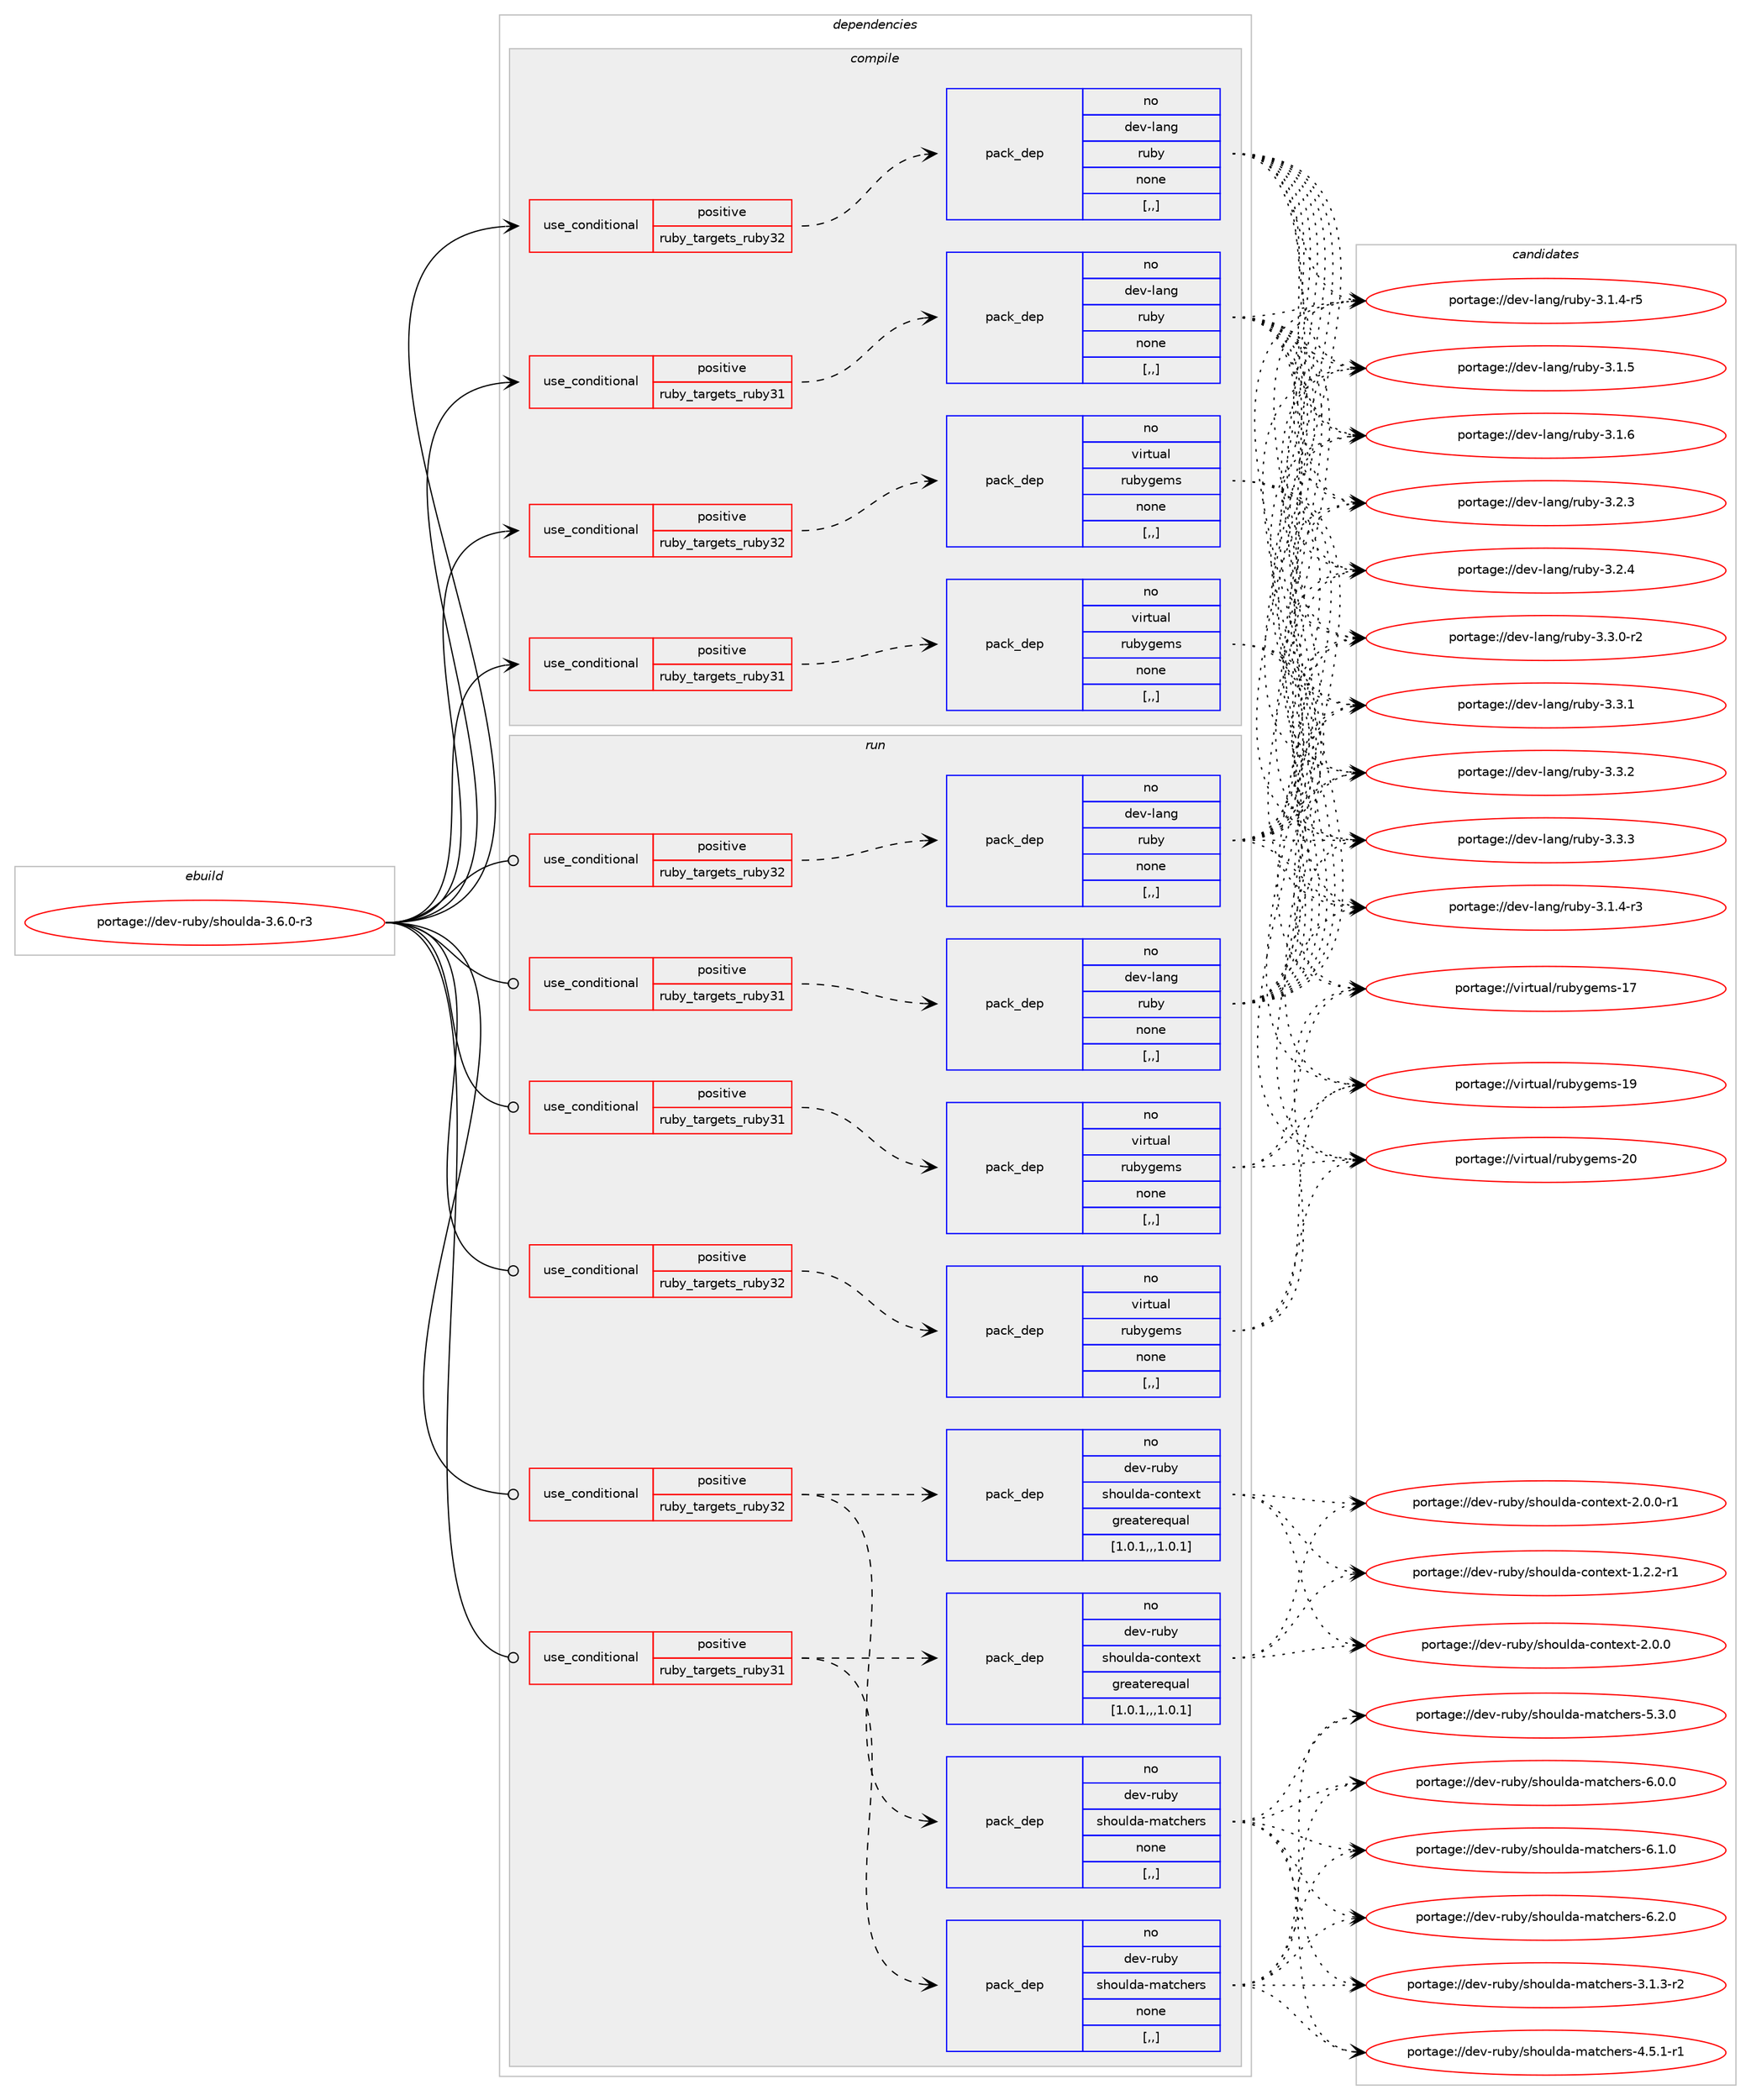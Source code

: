 digraph prolog {

# *************
# Graph options
# *************

newrank=true;
concentrate=true;
compound=true;
graph [rankdir=LR,fontname=Helvetica,fontsize=10,ranksep=1.5];#, ranksep=2.5, nodesep=0.2];
edge  [arrowhead=vee];
node  [fontname=Helvetica,fontsize=10];

# **********
# The ebuild
# **********

subgraph cluster_leftcol {
color=gray;
rank=same;
label=<<i>ebuild</i>>;
id [label="portage://dev-ruby/shoulda-3.6.0-r3", color=red, width=4, href="../dev-ruby/shoulda-3.6.0-r3.svg"];
}

# ****************
# The dependencies
# ****************

subgraph cluster_midcol {
color=gray;
label=<<i>dependencies</i>>;
subgraph cluster_compile {
fillcolor="#eeeeee";
style=filled;
label=<<i>compile</i>>;
subgraph cond55091 {
dependency198838 [label=<<TABLE BORDER="0" CELLBORDER="1" CELLSPACING="0" CELLPADDING="4"><TR><TD ROWSPAN="3" CELLPADDING="10">use_conditional</TD></TR><TR><TD>positive</TD></TR><TR><TD>ruby_targets_ruby31</TD></TR></TABLE>>, shape=none, color=red];
subgraph pack142378 {
dependency198839 [label=<<TABLE BORDER="0" CELLBORDER="1" CELLSPACING="0" CELLPADDING="4" WIDTH="220"><TR><TD ROWSPAN="6" CELLPADDING="30">pack_dep</TD></TR><TR><TD WIDTH="110">no</TD></TR><TR><TD>dev-lang</TD></TR><TR><TD>ruby</TD></TR><TR><TD>none</TD></TR><TR><TD>[,,]</TD></TR></TABLE>>, shape=none, color=blue];
}
dependency198838:e -> dependency198839:w [weight=20,style="dashed",arrowhead="vee"];
}
id:e -> dependency198838:w [weight=20,style="solid",arrowhead="vee"];
subgraph cond55092 {
dependency198840 [label=<<TABLE BORDER="0" CELLBORDER="1" CELLSPACING="0" CELLPADDING="4"><TR><TD ROWSPAN="3" CELLPADDING="10">use_conditional</TD></TR><TR><TD>positive</TD></TR><TR><TD>ruby_targets_ruby31</TD></TR></TABLE>>, shape=none, color=red];
subgraph pack142379 {
dependency198841 [label=<<TABLE BORDER="0" CELLBORDER="1" CELLSPACING="0" CELLPADDING="4" WIDTH="220"><TR><TD ROWSPAN="6" CELLPADDING="30">pack_dep</TD></TR><TR><TD WIDTH="110">no</TD></TR><TR><TD>virtual</TD></TR><TR><TD>rubygems</TD></TR><TR><TD>none</TD></TR><TR><TD>[,,]</TD></TR></TABLE>>, shape=none, color=blue];
}
dependency198840:e -> dependency198841:w [weight=20,style="dashed",arrowhead="vee"];
}
id:e -> dependency198840:w [weight=20,style="solid",arrowhead="vee"];
subgraph cond55093 {
dependency198842 [label=<<TABLE BORDER="0" CELLBORDER="1" CELLSPACING="0" CELLPADDING="4"><TR><TD ROWSPAN="3" CELLPADDING="10">use_conditional</TD></TR><TR><TD>positive</TD></TR><TR><TD>ruby_targets_ruby32</TD></TR></TABLE>>, shape=none, color=red];
subgraph pack142380 {
dependency198843 [label=<<TABLE BORDER="0" CELLBORDER="1" CELLSPACING="0" CELLPADDING="4" WIDTH="220"><TR><TD ROWSPAN="6" CELLPADDING="30">pack_dep</TD></TR><TR><TD WIDTH="110">no</TD></TR><TR><TD>dev-lang</TD></TR><TR><TD>ruby</TD></TR><TR><TD>none</TD></TR><TR><TD>[,,]</TD></TR></TABLE>>, shape=none, color=blue];
}
dependency198842:e -> dependency198843:w [weight=20,style="dashed",arrowhead="vee"];
}
id:e -> dependency198842:w [weight=20,style="solid",arrowhead="vee"];
subgraph cond55094 {
dependency198844 [label=<<TABLE BORDER="0" CELLBORDER="1" CELLSPACING="0" CELLPADDING="4"><TR><TD ROWSPAN="3" CELLPADDING="10">use_conditional</TD></TR><TR><TD>positive</TD></TR><TR><TD>ruby_targets_ruby32</TD></TR></TABLE>>, shape=none, color=red];
subgraph pack142381 {
dependency198845 [label=<<TABLE BORDER="0" CELLBORDER="1" CELLSPACING="0" CELLPADDING="4" WIDTH="220"><TR><TD ROWSPAN="6" CELLPADDING="30">pack_dep</TD></TR><TR><TD WIDTH="110">no</TD></TR><TR><TD>virtual</TD></TR><TR><TD>rubygems</TD></TR><TR><TD>none</TD></TR><TR><TD>[,,]</TD></TR></TABLE>>, shape=none, color=blue];
}
dependency198844:e -> dependency198845:w [weight=20,style="dashed",arrowhead="vee"];
}
id:e -> dependency198844:w [weight=20,style="solid",arrowhead="vee"];
}
subgraph cluster_compileandrun {
fillcolor="#eeeeee";
style=filled;
label=<<i>compile and run</i>>;
}
subgraph cluster_run {
fillcolor="#eeeeee";
style=filled;
label=<<i>run</i>>;
subgraph cond55095 {
dependency198846 [label=<<TABLE BORDER="0" CELLBORDER="1" CELLSPACING="0" CELLPADDING="4"><TR><TD ROWSPAN="3" CELLPADDING="10">use_conditional</TD></TR><TR><TD>positive</TD></TR><TR><TD>ruby_targets_ruby31</TD></TR></TABLE>>, shape=none, color=red];
subgraph pack142382 {
dependency198847 [label=<<TABLE BORDER="0" CELLBORDER="1" CELLSPACING="0" CELLPADDING="4" WIDTH="220"><TR><TD ROWSPAN="6" CELLPADDING="30">pack_dep</TD></TR><TR><TD WIDTH="110">no</TD></TR><TR><TD>dev-lang</TD></TR><TR><TD>ruby</TD></TR><TR><TD>none</TD></TR><TR><TD>[,,]</TD></TR></TABLE>>, shape=none, color=blue];
}
dependency198846:e -> dependency198847:w [weight=20,style="dashed",arrowhead="vee"];
}
id:e -> dependency198846:w [weight=20,style="solid",arrowhead="odot"];
subgraph cond55096 {
dependency198848 [label=<<TABLE BORDER="0" CELLBORDER="1" CELLSPACING="0" CELLPADDING="4"><TR><TD ROWSPAN="3" CELLPADDING="10">use_conditional</TD></TR><TR><TD>positive</TD></TR><TR><TD>ruby_targets_ruby31</TD></TR></TABLE>>, shape=none, color=red];
subgraph pack142383 {
dependency198849 [label=<<TABLE BORDER="0" CELLBORDER="1" CELLSPACING="0" CELLPADDING="4" WIDTH="220"><TR><TD ROWSPAN="6" CELLPADDING="30">pack_dep</TD></TR><TR><TD WIDTH="110">no</TD></TR><TR><TD>dev-ruby</TD></TR><TR><TD>shoulda-context</TD></TR><TR><TD>greaterequal</TD></TR><TR><TD>[1.0.1,,,1.0.1]</TD></TR></TABLE>>, shape=none, color=blue];
}
dependency198848:e -> dependency198849:w [weight=20,style="dashed",arrowhead="vee"];
subgraph pack142384 {
dependency198850 [label=<<TABLE BORDER="0" CELLBORDER="1" CELLSPACING="0" CELLPADDING="4" WIDTH="220"><TR><TD ROWSPAN="6" CELLPADDING="30">pack_dep</TD></TR><TR><TD WIDTH="110">no</TD></TR><TR><TD>dev-ruby</TD></TR><TR><TD>shoulda-matchers</TD></TR><TR><TD>none</TD></TR><TR><TD>[,,]</TD></TR></TABLE>>, shape=none, color=blue];
}
dependency198848:e -> dependency198850:w [weight=20,style="dashed",arrowhead="vee"];
}
id:e -> dependency198848:w [weight=20,style="solid",arrowhead="odot"];
subgraph cond55097 {
dependency198851 [label=<<TABLE BORDER="0" CELLBORDER="1" CELLSPACING="0" CELLPADDING="4"><TR><TD ROWSPAN="3" CELLPADDING="10">use_conditional</TD></TR><TR><TD>positive</TD></TR><TR><TD>ruby_targets_ruby31</TD></TR></TABLE>>, shape=none, color=red];
subgraph pack142385 {
dependency198852 [label=<<TABLE BORDER="0" CELLBORDER="1" CELLSPACING="0" CELLPADDING="4" WIDTH="220"><TR><TD ROWSPAN="6" CELLPADDING="30">pack_dep</TD></TR><TR><TD WIDTH="110">no</TD></TR><TR><TD>virtual</TD></TR><TR><TD>rubygems</TD></TR><TR><TD>none</TD></TR><TR><TD>[,,]</TD></TR></TABLE>>, shape=none, color=blue];
}
dependency198851:e -> dependency198852:w [weight=20,style="dashed",arrowhead="vee"];
}
id:e -> dependency198851:w [weight=20,style="solid",arrowhead="odot"];
subgraph cond55098 {
dependency198853 [label=<<TABLE BORDER="0" CELLBORDER="1" CELLSPACING="0" CELLPADDING="4"><TR><TD ROWSPAN="3" CELLPADDING="10">use_conditional</TD></TR><TR><TD>positive</TD></TR><TR><TD>ruby_targets_ruby32</TD></TR></TABLE>>, shape=none, color=red];
subgraph pack142386 {
dependency198854 [label=<<TABLE BORDER="0" CELLBORDER="1" CELLSPACING="0" CELLPADDING="4" WIDTH="220"><TR><TD ROWSPAN="6" CELLPADDING="30">pack_dep</TD></TR><TR><TD WIDTH="110">no</TD></TR><TR><TD>dev-lang</TD></TR><TR><TD>ruby</TD></TR><TR><TD>none</TD></TR><TR><TD>[,,]</TD></TR></TABLE>>, shape=none, color=blue];
}
dependency198853:e -> dependency198854:w [weight=20,style="dashed",arrowhead="vee"];
}
id:e -> dependency198853:w [weight=20,style="solid",arrowhead="odot"];
subgraph cond55099 {
dependency198855 [label=<<TABLE BORDER="0" CELLBORDER="1" CELLSPACING="0" CELLPADDING="4"><TR><TD ROWSPAN="3" CELLPADDING="10">use_conditional</TD></TR><TR><TD>positive</TD></TR><TR><TD>ruby_targets_ruby32</TD></TR></TABLE>>, shape=none, color=red];
subgraph pack142387 {
dependency198856 [label=<<TABLE BORDER="0" CELLBORDER="1" CELLSPACING="0" CELLPADDING="4" WIDTH="220"><TR><TD ROWSPAN="6" CELLPADDING="30">pack_dep</TD></TR><TR><TD WIDTH="110">no</TD></TR><TR><TD>dev-ruby</TD></TR><TR><TD>shoulda-context</TD></TR><TR><TD>greaterequal</TD></TR><TR><TD>[1.0.1,,,1.0.1]</TD></TR></TABLE>>, shape=none, color=blue];
}
dependency198855:e -> dependency198856:w [weight=20,style="dashed",arrowhead="vee"];
subgraph pack142388 {
dependency198857 [label=<<TABLE BORDER="0" CELLBORDER="1" CELLSPACING="0" CELLPADDING="4" WIDTH="220"><TR><TD ROWSPAN="6" CELLPADDING="30">pack_dep</TD></TR><TR><TD WIDTH="110">no</TD></TR><TR><TD>dev-ruby</TD></TR><TR><TD>shoulda-matchers</TD></TR><TR><TD>none</TD></TR><TR><TD>[,,]</TD></TR></TABLE>>, shape=none, color=blue];
}
dependency198855:e -> dependency198857:w [weight=20,style="dashed",arrowhead="vee"];
}
id:e -> dependency198855:w [weight=20,style="solid",arrowhead="odot"];
subgraph cond55100 {
dependency198858 [label=<<TABLE BORDER="0" CELLBORDER="1" CELLSPACING="0" CELLPADDING="4"><TR><TD ROWSPAN="3" CELLPADDING="10">use_conditional</TD></TR><TR><TD>positive</TD></TR><TR><TD>ruby_targets_ruby32</TD></TR></TABLE>>, shape=none, color=red];
subgraph pack142389 {
dependency198859 [label=<<TABLE BORDER="0" CELLBORDER="1" CELLSPACING="0" CELLPADDING="4" WIDTH="220"><TR><TD ROWSPAN="6" CELLPADDING="30">pack_dep</TD></TR><TR><TD WIDTH="110">no</TD></TR><TR><TD>virtual</TD></TR><TR><TD>rubygems</TD></TR><TR><TD>none</TD></TR><TR><TD>[,,]</TD></TR></TABLE>>, shape=none, color=blue];
}
dependency198858:e -> dependency198859:w [weight=20,style="dashed",arrowhead="vee"];
}
id:e -> dependency198858:w [weight=20,style="solid",arrowhead="odot"];
}
}

# **************
# The candidates
# **************

subgraph cluster_choices {
rank=same;
color=gray;
label=<<i>candidates</i>>;

subgraph choice142378 {
color=black;
nodesep=1;
choice100101118451089711010347114117981214551464946524511451 [label="portage://dev-lang/ruby-3.1.4-r3", color=red, width=4,href="../dev-lang/ruby-3.1.4-r3.svg"];
choice100101118451089711010347114117981214551464946524511453 [label="portage://dev-lang/ruby-3.1.4-r5", color=red, width=4,href="../dev-lang/ruby-3.1.4-r5.svg"];
choice10010111845108971101034711411798121455146494653 [label="portage://dev-lang/ruby-3.1.5", color=red, width=4,href="../dev-lang/ruby-3.1.5.svg"];
choice10010111845108971101034711411798121455146494654 [label="portage://dev-lang/ruby-3.1.6", color=red, width=4,href="../dev-lang/ruby-3.1.6.svg"];
choice10010111845108971101034711411798121455146504651 [label="portage://dev-lang/ruby-3.2.3", color=red, width=4,href="../dev-lang/ruby-3.2.3.svg"];
choice10010111845108971101034711411798121455146504652 [label="portage://dev-lang/ruby-3.2.4", color=red, width=4,href="../dev-lang/ruby-3.2.4.svg"];
choice100101118451089711010347114117981214551465146484511450 [label="portage://dev-lang/ruby-3.3.0-r2", color=red, width=4,href="../dev-lang/ruby-3.3.0-r2.svg"];
choice10010111845108971101034711411798121455146514649 [label="portage://dev-lang/ruby-3.3.1", color=red, width=4,href="../dev-lang/ruby-3.3.1.svg"];
choice10010111845108971101034711411798121455146514650 [label="portage://dev-lang/ruby-3.3.2", color=red, width=4,href="../dev-lang/ruby-3.3.2.svg"];
choice10010111845108971101034711411798121455146514651 [label="portage://dev-lang/ruby-3.3.3", color=red, width=4,href="../dev-lang/ruby-3.3.3.svg"];
dependency198839:e -> choice100101118451089711010347114117981214551464946524511451:w [style=dotted,weight="100"];
dependency198839:e -> choice100101118451089711010347114117981214551464946524511453:w [style=dotted,weight="100"];
dependency198839:e -> choice10010111845108971101034711411798121455146494653:w [style=dotted,weight="100"];
dependency198839:e -> choice10010111845108971101034711411798121455146494654:w [style=dotted,weight="100"];
dependency198839:e -> choice10010111845108971101034711411798121455146504651:w [style=dotted,weight="100"];
dependency198839:e -> choice10010111845108971101034711411798121455146504652:w [style=dotted,weight="100"];
dependency198839:e -> choice100101118451089711010347114117981214551465146484511450:w [style=dotted,weight="100"];
dependency198839:e -> choice10010111845108971101034711411798121455146514649:w [style=dotted,weight="100"];
dependency198839:e -> choice10010111845108971101034711411798121455146514650:w [style=dotted,weight="100"];
dependency198839:e -> choice10010111845108971101034711411798121455146514651:w [style=dotted,weight="100"];
}
subgraph choice142379 {
color=black;
nodesep=1;
choice118105114116117971084711411798121103101109115454955 [label="portage://virtual/rubygems-17", color=red, width=4,href="../virtual/rubygems-17.svg"];
choice118105114116117971084711411798121103101109115454957 [label="portage://virtual/rubygems-19", color=red, width=4,href="../virtual/rubygems-19.svg"];
choice118105114116117971084711411798121103101109115455048 [label="portage://virtual/rubygems-20", color=red, width=4,href="../virtual/rubygems-20.svg"];
dependency198841:e -> choice118105114116117971084711411798121103101109115454955:w [style=dotted,weight="100"];
dependency198841:e -> choice118105114116117971084711411798121103101109115454957:w [style=dotted,weight="100"];
dependency198841:e -> choice118105114116117971084711411798121103101109115455048:w [style=dotted,weight="100"];
}
subgraph choice142380 {
color=black;
nodesep=1;
choice100101118451089711010347114117981214551464946524511451 [label="portage://dev-lang/ruby-3.1.4-r3", color=red, width=4,href="../dev-lang/ruby-3.1.4-r3.svg"];
choice100101118451089711010347114117981214551464946524511453 [label="portage://dev-lang/ruby-3.1.4-r5", color=red, width=4,href="../dev-lang/ruby-3.1.4-r5.svg"];
choice10010111845108971101034711411798121455146494653 [label="portage://dev-lang/ruby-3.1.5", color=red, width=4,href="../dev-lang/ruby-3.1.5.svg"];
choice10010111845108971101034711411798121455146494654 [label="portage://dev-lang/ruby-3.1.6", color=red, width=4,href="../dev-lang/ruby-3.1.6.svg"];
choice10010111845108971101034711411798121455146504651 [label="portage://dev-lang/ruby-3.2.3", color=red, width=4,href="../dev-lang/ruby-3.2.3.svg"];
choice10010111845108971101034711411798121455146504652 [label="portage://dev-lang/ruby-3.2.4", color=red, width=4,href="../dev-lang/ruby-3.2.4.svg"];
choice100101118451089711010347114117981214551465146484511450 [label="portage://dev-lang/ruby-3.3.0-r2", color=red, width=4,href="../dev-lang/ruby-3.3.0-r2.svg"];
choice10010111845108971101034711411798121455146514649 [label="portage://dev-lang/ruby-3.3.1", color=red, width=4,href="../dev-lang/ruby-3.3.1.svg"];
choice10010111845108971101034711411798121455146514650 [label="portage://dev-lang/ruby-3.3.2", color=red, width=4,href="../dev-lang/ruby-3.3.2.svg"];
choice10010111845108971101034711411798121455146514651 [label="portage://dev-lang/ruby-3.3.3", color=red, width=4,href="../dev-lang/ruby-3.3.3.svg"];
dependency198843:e -> choice100101118451089711010347114117981214551464946524511451:w [style=dotted,weight="100"];
dependency198843:e -> choice100101118451089711010347114117981214551464946524511453:w [style=dotted,weight="100"];
dependency198843:e -> choice10010111845108971101034711411798121455146494653:w [style=dotted,weight="100"];
dependency198843:e -> choice10010111845108971101034711411798121455146494654:w [style=dotted,weight="100"];
dependency198843:e -> choice10010111845108971101034711411798121455146504651:w [style=dotted,weight="100"];
dependency198843:e -> choice10010111845108971101034711411798121455146504652:w [style=dotted,weight="100"];
dependency198843:e -> choice100101118451089711010347114117981214551465146484511450:w [style=dotted,weight="100"];
dependency198843:e -> choice10010111845108971101034711411798121455146514649:w [style=dotted,weight="100"];
dependency198843:e -> choice10010111845108971101034711411798121455146514650:w [style=dotted,weight="100"];
dependency198843:e -> choice10010111845108971101034711411798121455146514651:w [style=dotted,weight="100"];
}
subgraph choice142381 {
color=black;
nodesep=1;
choice118105114116117971084711411798121103101109115454955 [label="portage://virtual/rubygems-17", color=red, width=4,href="../virtual/rubygems-17.svg"];
choice118105114116117971084711411798121103101109115454957 [label="portage://virtual/rubygems-19", color=red, width=4,href="../virtual/rubygems-19.svg"];
choice118105114116117971084711411798121103101109115455048 [label="portage://virtual/rubygems-20", color=red, width=4,href="../virtual/rubygems-20.svg"];
dependency198845:e -> choice118105114116117971084711411798121103101109115454955:w [style=dotted,weight="100"];
dependency198845:e -> choice118105114116117971084711411798121103101109115454957:w [style=dotted,weight="100"];
dependency198845:e -> choice118105114116117971084711411798121103101109115455048:w [style=dotted,weight="100"];
}
subgraph choice142382 {
color=black;
nodesep=1;
choice100101118451089711010347114117981214551464946524511451 [label="portage://dev-lang/ruby-3.1.4-r3", color=red, width=4,href="../dev-lang/ruby-3.1.4-r3.svg"];
choice100101118451089711010347114117981214551464946524511453 [label="portage://dev-lang/ruby-3.1.4-r5", color=red, width=4,href="../dev-lang/ruby-3.1.4-r5.svg"];
choice10010111845108971101034711411798121455146494653 [label="portage://dev-lang/ruby-3.1.5", color=red, width=4,href="../dev-lang/ruby-3.1.5.svg"];
choice10010111845108971101034711411798121455146494654 [label="portage://dev-lang/ruby-3.1.6", color=red, width=4,href="../dev-lang/ruby-3.1.6.svg"];
choice10010111845108971101034711411798121455146504651 [label="portage://dev-lang/ruby-3.2.3", color=red, width=4,href="../dev-lang/ruby-3.2.3.svg"];
choice10010111845108971101034711411798121455146504652 [label="portage://dev-lang/ruby-3.2.4", color=red, width=4,href="../dev-lang/ruby-3.2.4.svg"];
choice100101118451089711010347114117981214551465146484511450 [label="portage://dev-lang/ruby-3.3.0-r2", color=red, width=4,href="../dev-lang/ruby-3.3.0-r2.svg"];
choice10010111845108971101034711411798121455146514649 [label="portage://dev-lang/ruby-3.3.1", color=red, width=4,href="../dev-lang/ruby-3.3.1.svg"];
choice10010111845108971101034711411798121455146514650 [label="portage://dev-lang/ruby-3.3.2", color=red, width=4,href="../dev-lang/ruby-3.3.2.svg"];
choice10010111845108971101034711411798121455146514651 [label="portage://dev-lang/ruby-3.3.3", color=red, width=4,href="../dev-lang/ruby-3.3.3.svg"];
dependency198847:e -> choice100101118451089711010347114117981214551464946524511451:w [style=dotted,weight="100"];
dependency198847:e -> choice100101118451089711010347114117981214551464946524511453:w [style=dotted,weight="100"];
dependency198847:e -> choice10010111845108971101034711411798121455146494653:w [style=dotted,weight="100"];
dependency198847:e -> choice10010111845108971101034711411798121455146494654:w [style=dotted,weight="100"];
dependency198847:e -> choice10010111845108971101034711411798121455146504651:w [style=dotted,weight="100"];
dependency198847:e -> choice10010111845108971101034711411798121455146504652:w [style=dotted,weight="100"];
dependency198847:e -> choice100101118451089711010347114117981214551465146484511450:w [style=dotted,weight="100"];
dependency198847:e -> choice10010111845108971101034711411798121455146514649:w [style=dotted,weight="100"];
dependency198847:e -> choice10010111845108971101034711411798121455146514650:w [style=dotted,weight="100"];
dependency198847:e -> choice10010111845108971101034711411798121455146514651:w [style=dotted,weight="100"];
}
subgraph choice142383 {
color=black;
nodesep=1;
choice1001011184511411798121471151041111171081009745991111101161011201164549465046504511449 [label="portage://dev-ruby/shoulda-context-1.2.2-r1", color=red, width=4,href="../dev-ruby/shoulda-context-1.2.2-r1.svg"];
choice100101118451141179812147115104111117108100974599111110116101120116455046484648 [label="portage://dev-ruby/shoulda-context-2.0.0", color=red, width=4,href="../dev-ruby/shoulda-context-2.0.0.svg"];
choice1001011184511411798121471151041111171081009745991111101161011201164550464846484511449 [label="portage://dev-ruby/shoulda-context-2.0.0-r1", color=red, width=4,href="../dev-ruby/shoulda-context-2.0.0-r1.svg"];
dependency198849:e -> choice1001011184511411798121471151041111171081009745991111101161011201164549465046504511449:w [style=dotted,weight="100"];
dependency198849:e -> choice100101118451141179812147115104111117108100974599111110116101120116455046484648:w [style=dotted,weight="100"];
dependency198849:e -> choice1001011184511411798121471151041111171081009745991111101161011201164550464846484511449:w [style=dotted,weight="100"];
}
subgraph choice142384 {
color=black;
nodesep=1;
choice100101118451141179812147115104111117108100974510997116991041011141154551464946514511450 [label="portage://dev-ruby/shoulda-matchers-3.1.3-r2", color=red, width=4,href="../dev-ruby/shoulda-matchers-3.1.3-r2.svg"];
choice100101118451141179812147115104111117108100974510997116991041011141154552465346494511449 [label="portage://dev-ruby/shoulda-matchers-4.5.1-r1", color=red, width=4,href="../dev-ruby/shoulda-matchers-4.5.1-r1.svg"];
choice10010111845114117981214711510411111710810097451099711699104101114115455346514648 [label="portage://dev-ruby/shoulda-matchers-5.3.0", color=red, width=4,href="../dev-ruby/shoulda-matchers-5.3.0.svg"];
choice10010111845114117981214711510411111710810097451099711699104101114115455446484648 [label="portage://dev-ruby/shoulda-matchers-6.0.0", color=red, width=4,href="../dev-ruby/shoulda-matchers-6.0.0.svg"];
choice10010111845114117981214711510411111710810097451099711699104101114115455446494648 [label="portage://dev-ruby/shoulda-matchers-6.1.0", color=red, width=4,href="../dev-ruby/shoulda-matchers-6.1.0.svg"];
choice10010111845114117981214711510411111710810097451099711699104101114115455446504648 [label="portage://dev-ruby/shoulda-matchers-6.2.0", color=red, width=4,href="../dev-ruby/shoulda-matchers-6.2.0.svg"];
dependency198850:e -> choice100101118451141179812147115104111117108100974510997116991041011141154551464946514511450:w [style=dotted,weight="100"];
dependency198850:e -> choice100101118451141179812147115104111117108100974510997116991041011141154552465346494511449:w [style=dotted,weight="100"];
dependency198850:e -> choice10010111845114117981214711510411111710810097451099711699104101114115455346514648:w [style=dotted,weight="100"];
dependency198850:e -> choice10010111845114117981214711510411111710810097451099711699104101114115455446484648:w [style=dotted,weight="100"];
dependency198850:e -> choice10010111845114117981214711510411111710810097451099711699104101114115455446494648:w [style=dotted,weight="100"];
dependency198850:e -> choice10010111845114117981214711510411111710810097451099711699104101114115455446504648:w [style=dotted,weight="100"];
}
subgraph choice142385 {
color=black;
nodesep=1;
choice118105114116117971084711411798121103101109115454955 [label="portage://virtual/rubygems-17", color=red, width=4,href="../virtual/rubygems-17.svg"];
choice118105114116117971084711411798121103101109115454957 [label="portage://virtual/rubygems-19", color=red, width=4,href="../virtual/rubygems-19.svg"];
choice118105114116117971084711411798121103101109115455048 [label="portage://virtual/rubygems-20", color=red, width=4,href="../virtual/rubygems-20.svg"];
dependency198852:e -> choice118105114116117971084711411798121103101109115454955:w [style=dotted,weight="100"];
dependency198852:e -> choice118105114116117971084711411798121103101109115454957:w [style=dotted,weight="100"];
dependency198852:e -> choice118105114116117971084711411798121103101109115455048:w [style=dotted,weight="100"];
}
subgraph choice142386 {
color=black;
nodesep=1;
choice100101118451089711010347114117981214551464946524511451 [label="portage://dev-lang/ruby-3.1.4-r3", color=red, width=4,href="../dev-lang/ruby-3.1.4-r3.svg"];
choice100101118451089711010347114117981214551464946524511453 [label="portage://dev-lang/ruby-3.1.4-r5", color=red, width=4,href="../dev-lang/ruby-3.1.4-r5.svg"];
choice10010111845108971101034711411798121455146494653 [label="portage://dev-lang/ruby-3.1.5", color=red, width=4,href="../dev-lang/ruby-3.1.5.svg"];
choice10010111845108971101034711411798121455146494654 [label="portage://dev-lang/ruby-3.1.6", color=red, width=4,href="../dev-lang/ruby-3.1.6.svg"];
choice10010111845108971101034711411798121455146504651 [label="portage://dev-lang/ruby-3.2.3", color=red, width=4,href="../dev-lang/ruby-3.2.3.svg"];
choice10010111845108971101034711411798121455146504652 [label="portage://dev-lang/ruby-3.2.4", color=red, width=4,href="../dev-lang/ruby-3.2.4.svg"];
choice100101118451089711010347114117981214551465146484511450 [label="portage://dev-lang/ruby-3.3.0-r2", color=red, width=4,href="../dev-lang/ruby-3.3.0-r2.svg"];
choice10010111845108971101034711411798121455146514649 [label="portage://dev-lang/ruby-3.3.1", color=red, width=4,href="../dev-lang/ruby-3.3.1.svg"];
choice10010111845108971101034711411798121455146514650 [label="portage://dev-lang/ruby-3.3.2", color=red, width=4,href="../dev-lang/ruby-3.3.2.svg"];
choice10010111845108971101034711411798121455146514651 [label="portage://dev-lang/ruby-3.3.3", color=red, width=4,href="../dev-lang/ruby-3.3.3.svg"];
dependency198854:e -> choice100101118451089711010347114117981214551464946524511451:w [style=dotted,weight="100"];
dependency198854:e -> choice100101118451089711010347114117981214551464946524511453:w [style=dotted,weight="100"];
dependency198854:e -> choice10010111845108971101034711411798121455146494653:w [style=dotted,weight="100"];
dependency198854:e -> choice10010111845108971101034711411798121455146494654:w [style=dotted,weight="100"];
dependency198854:e -> choice10010111845108971101034711411798121455146504651:w [style=dotted,weight="100"];
dependency198854:e -> choice10010111845108971101034711411798121455146504652:w [style=dotted,weight="100"];
dependency198854:e -> choice100101118451089711010347114117981214551465146484511450:w [style=dotted,weight="100"];
dependency198854:e -> choice10010111845108971101034711411798121455146514649:w [style=dotted,weight="100"];
dependency198854:e -> choice10010111845108971101034711411798121455146514650:w [style=dotted,weight="100"];
dependency198854:e -> choice10010111845108971101034711411798121455146514651:w [style=dotted,weight="100"];
}
subgraph choice142387 {
color=black;
nodesep=1;
choice1001011184511411798121471151041111171081009745991111101161011201164549465046504511449 [label="portage://dev-ruby/shoulda-context-1.2.2-r1", color=red, width=4,href="../dev-ruby/shoulda-context-1.2.2-r1.svg"];
choice100101118451141179812147115104111117108100974599111110116101120116455046484648 [label="portage://dev-ruby/shoulda-context-2.0.0", color=red, width=4,href="../dev-ruby/shoulda-context-2.0.0.svg"];
choice1001011184511411798121471151041111171081009745991111101161011201164550464846484511449 [label="portage://dev-ruby/shoulda-context-2.0.0-r1", color=red, width=4,href="../dev-ruby/shoulda-context-2.0.0-r1.svg"];
dependency198856:e -> choice1001011184511411798121471151041111171081009745991111101161011201164549465046504511449:w [style=dotted,weight="100"];
dependency198856:e -> choice100101118451141179812147115104111117108100974599111110116101120116455046484648:w [style=dotted,weight="100"];
dependency198856:e -> choice1001011184511411798121471151041111171081009745991111101161011201164550464846484511449:w [style=dotted,weight="100"];
}
subgraph choice142388 {
color=black;
nodesep=1;
choice100101118451141179812147115104111117108100974510997116991041011141154551464946514511450 [label="portage://dev-ruby/shoulda-matchers-3.1.3-r2", color=red, width=4,href="../dev-ruby/shoulda-matchers-3.1.3-r2.svg"];
choice100101118451141179812147115104111117108100974510997116991041011141154552465346494511449 [label="portage://dev-ruby/shoulda-matchers-4.5.1-r1", color=red, width=4,href="../dev-ruby/shoulda-matchers-4.5.1-r1.svg"];
choice10010111845114117981214711510411111710810097451099711699104101114115455346514648 [label="portage://dev-ruby/shoulda-matchers-5.3.0", color=red, width=4,href="../dev-ruby/shoulda-matchers-5.3.0.svg"];
choice10010111845114117981214711510411111710810097451099711699104101114115455446484648 [label="portage://dev-ruby/shoulda-matchers-6.0.0", color=red, width=4,href="../dev-ruby/shoulda-matchers-6.0.0.svg"];
choice10010111845114117981214711510411111710810097451099711699104101114115455446494648 [label="portage://dev-ruby/shoulda-matchers-6.1.0", color=red, width=4,href="../dev-ruby/shoulda-matchers-6.1.0.svg"];
choice10010111845114117981214711510411111710810097451099711699104101114115455446504648 [label="portage://dev-ruby/shoulda-matchers-6.2.0", color=red, width=4,href="../dev-ruby/shoulda-matchers-6.2.0.svg"];
dependency198857:e -> choice100101118451141179812147115104111117108100974510997116991041011141154551464946514511450:w [style=dotted,weight="100"];
dependency198857:e -> choice100101118451141179812147115104111117108100974510997116991041011141154552465346494511449:w [style=dotted,weight="100"];
dependency198857:e -> choice10010111845114117981214711510411111710810097451099711699104101114115455346514648:w [style=dotted,weight="100"];
dependency198857:e -> choice10010111845114117981214711510411111710810097451099711699104101114115455446484648:w [style=dotted,weight="100"];
dependency198857:e -> choice10010111845114117981214711510411111710810097451099711699104101114115455446494648:w [style=dotted,weight="100"];
dependency198857:e -> choice10010111845114117981214711510411111710810097451099711699104101114115455446504648:w [style=dotted,weight="100"];
}
subgraph choice142389 {
color=black;
nodesep=1;
choice118105114116117971084711411798121103101109115454955 [label="portage://virtual/rubygems-17", color=red, width=4,href="../virtual/rubygems-17.svg"];
choice118105114116117971084711411798121103101109115454957 [label="portage://virtual/rubygems-19", color=red, width=4,href="../virtual/rubygems-19.svg"];
choice118105114116117971084711411798121103101109115455048 [label="portage://virtual/rubygems-20", color=red, width=4,href="../virtual/rubygems-20.svg"];
dependency198859:e -> choice118105114116117971084711411798121103101109115454955:w [style=dotted,weight="100"];
dependency198859:e -> choice118105114116117971084711411798121103101109115454957:w [style=dotted,weight="100"];
dependency198859:e -> choice118105114116117971084711411798121103101109115455048:w [style=dotted,weight="100"];
}
}

}
